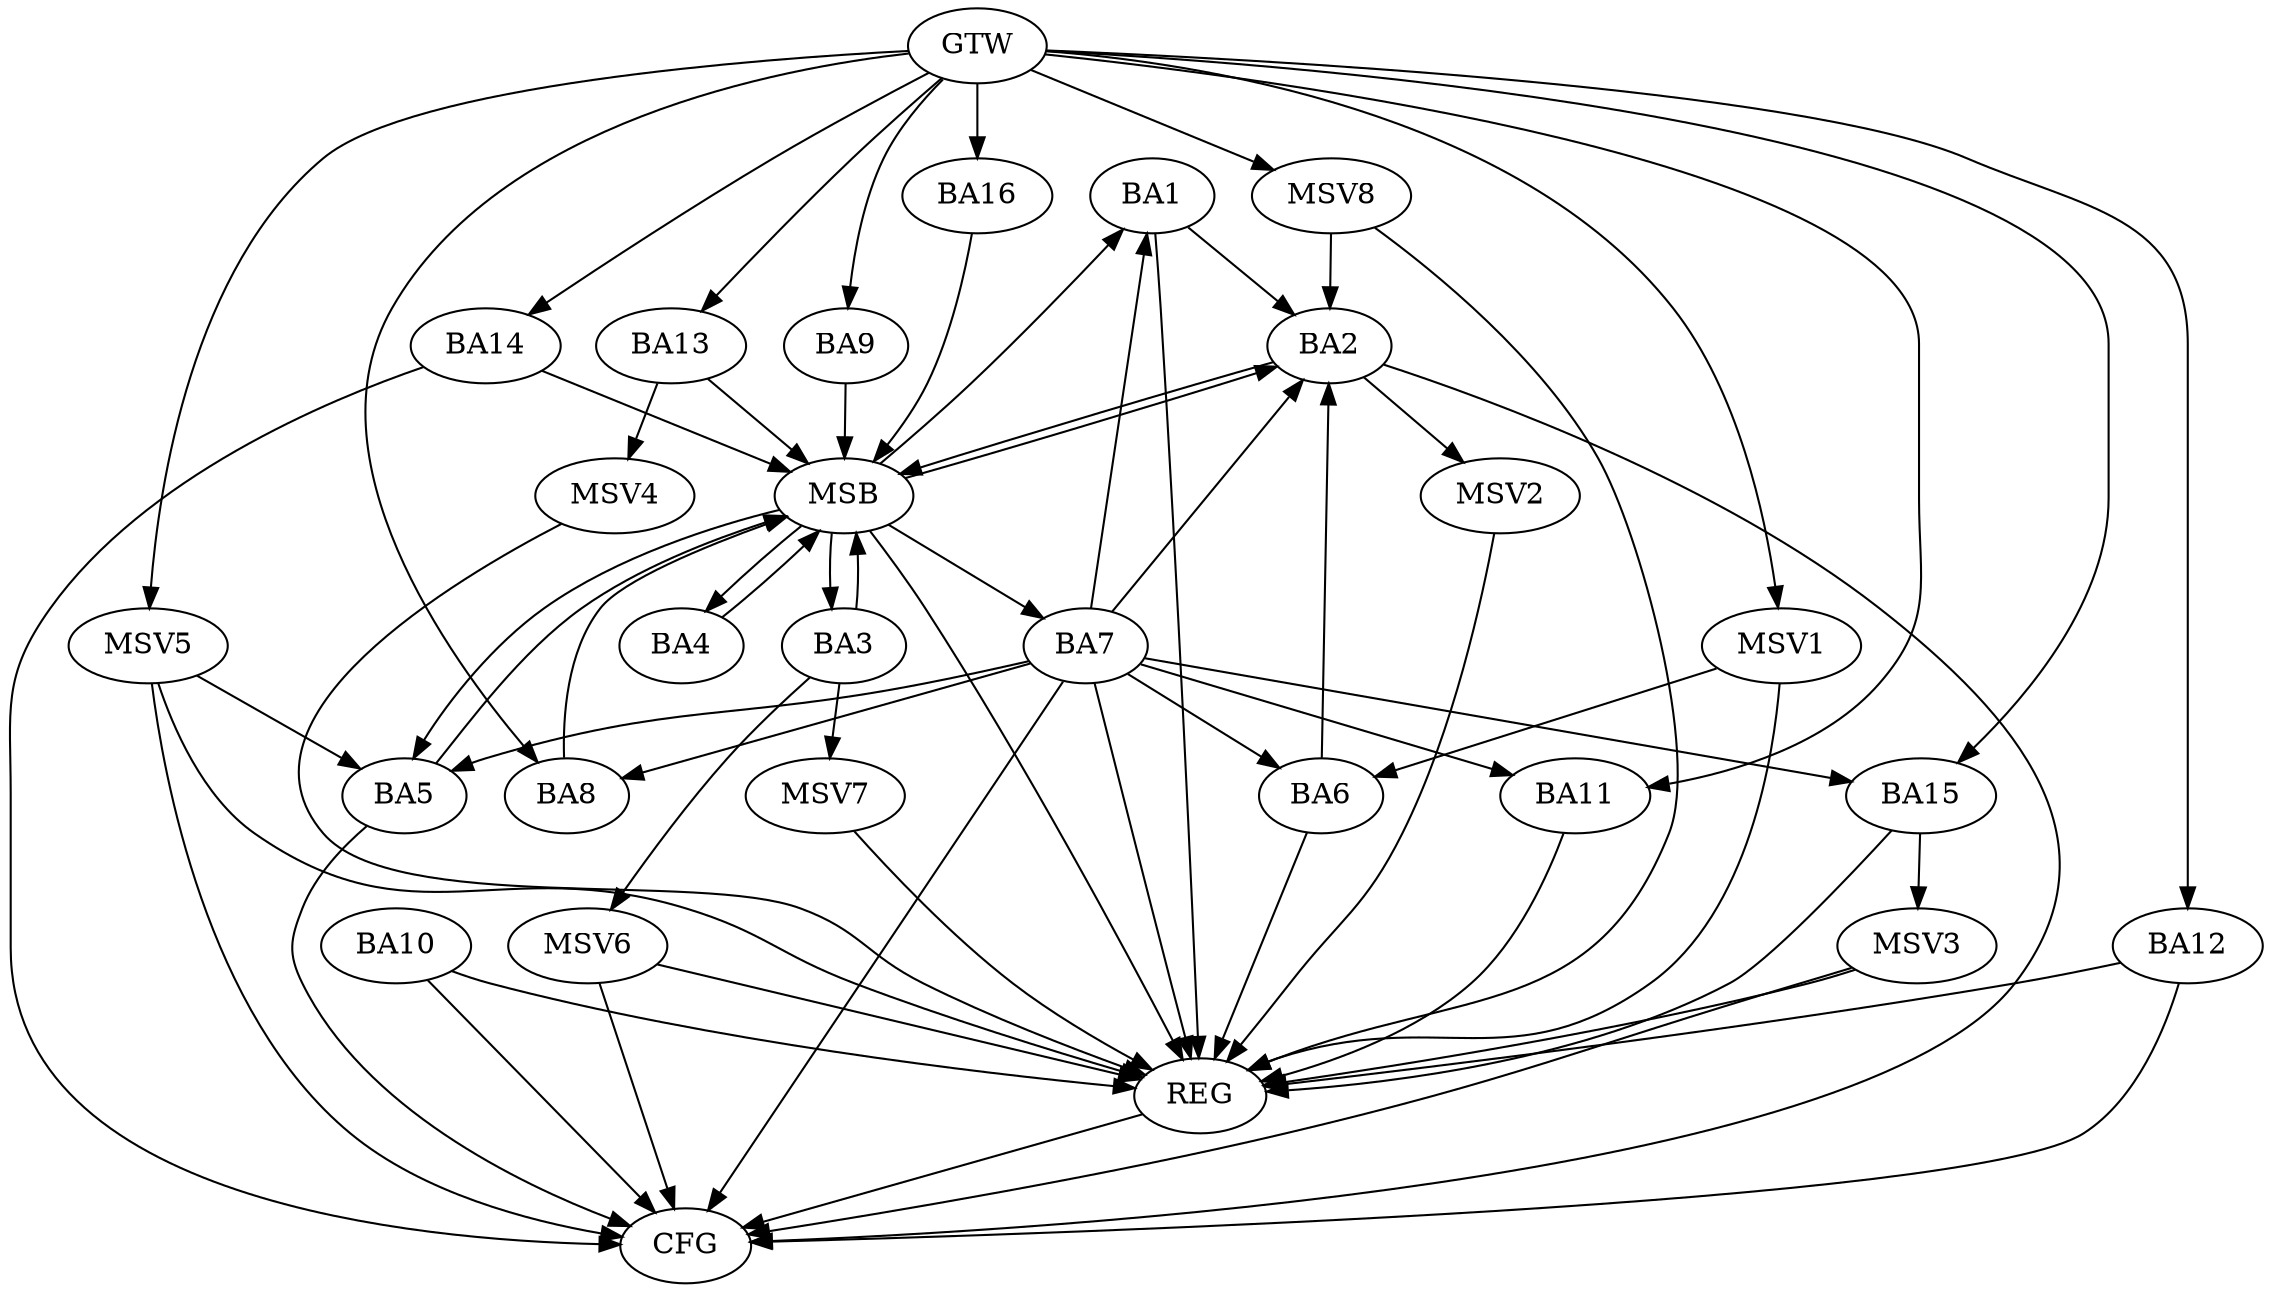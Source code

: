 strict digraph G {
  BA1 [ label="BA1" ];
  BA2 [ label="BA2" ];
  BA3 [ label="BA3" ];
  BA4 [ label="BA4" ];
  BA5 [ label="BA5" ];
  BA6 [ label="BA6" ];
  BA7 [ label="BA7" ];
  BA8 [ label="BA8" ];
  BA9 [ label="BA9" ];
  BA10 [ label="BA10" ];
  BA11 [ label="BA11" ];
  BA12 [ label="BA12" ];
  BA13 [ label="BA13" ];
  BA14 [ label="BA14" ];
  BA15 [ label="BA15" ];
  BA16 [ label="BA16" ];
  GTW [ label="GTW" ];
  REG [ label="REG" ];
  MSB [ label="MSB" ];
  CFG [ label="CFG" ];
  MSV1 [ label="MSV1" ];
  MSV2 [ label="MSV2" ];
  MSV3 [ label="MSV3" ];
  MSV4 [ label="MSV4" ];
  MSV5 [ label="MSV5" ];
  MSV6 [ label="MSV6" ];
  MSV7 [ label="MSV7" ];
  MSV8 [ label="MSV8" ];
  BA1 -> BA2;
  BA6 -> BA2;
  BA7 -> BA2;
  GTW -> BA8;
  GTW -> BA9;
  GTW -> BA11;
  GTW -> BA12;
  GTW -> BA13;
  GTW -> BA14;
  GTW -> BA15;
  GTW -> BA16;
  BA1 -> REG;
  BA6 -> REG;
  BA7 -> REG;
  BA10 -> REG;
  BA11 -> REG;
  BA12 -> REG;
  BA15 -> REG;
  BA2 -> MSB;
  MSB -> BA1;
  MSB -> REG;
  BA3 -> MSB;
  MSB -> BA2;
  BA4 -> MSB;
  MSB -> BA3;
  BA5 -> MSB;
  BA8 -> MSB;
  MSB -> BA4;
  BA9 -> MSB;
  MSB -> BA7;
  BA13 -> MSB;
  MSB -> BA5;
  BA14 -> MSB;
  BA16 -> MSB;
  BA14 -> CFG;
  BA10 -> CFG;
  BA2 -> CFG;
  BA12 -> CFG;
  BA7 -> CFG;
  BA5 -> CFG;
  REG -> CFG;
  BA7 -> BA11;
  BA7 -> BA5;
  BA7 -> BA1;
  BA7 -> BA15;
  BA7 -> BA6;
  BA7 -> BA8;
  MSV1 -> BA6;
  GTW -> MSV1;
  MSV1 -> REG;
  BA2 -> MSV2;
  MSV2 -> REG;
  BA15 -> MSV3;
  MSV3 -> REG;
  MSV3 -> CFG;
  BA13 -> MSV4;
  MSV4 -> REG;
  MSV5 -> BA5;
  GTW -> MSV5;
  MSV5 -> REG;
  MSV5 -> CFG;
  BA3 -> MSV6;
  MSV6 -> REG;
  MSV6 -> CFG;
  BA3 -> MSV7;
  MSV7 -> REG;
  MSV8 -> BA2;
  GTW -> MSV8;
  MSV8 -> REG;
}
